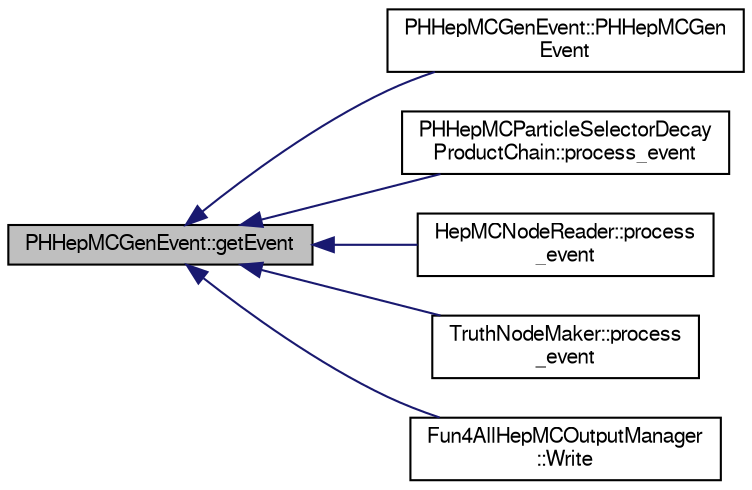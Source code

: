 digraph "PHHepMCGenEvent::getEvent"
{
  bgcolor="transparent";
  edge [fontname="FreeSans",fontsize="10",labelfontname="FreeSans",labelfontsize="10"];
  node [fontname="FreeSans",fontsize="10",shape=record];
  rankdir="LR";
  Node1 [label="PHHepMCGenEvent::getEvent",height=0.2,width=0.4,color="black", fillcolor="grey75", style="filled" fontcolor="black"];
  Node1 -> Node2 [dir="back",color="midnightblue",fontsize="10",style="solid",fontname="FreeSans"];
  Node2 [label="PHHepMCGenEvent::PHHepMCGen\lEvent",height=0.2,width=0.4,color="black",URL="$d7/d7b/classPHHepMCGenEvent.html#a36e5ecd4ac93561c040315fa82651794"];
  Node1 -> Node3 [dir="back",color="midnightblue",fontsize="10",style="solid",fontname="FreeSans"];
  Node3 [label="PHHepMCParticleSelectorDecay\lProductChain::process_event",height=0.2,width=0.4,color="black",URL="$d5/d18/classPHHepMCParticleSelectorDecayProductChain.html#ac7d4d17ca5f6253a85332458a6ef0899"];
  Node1 -> Node4 [dir="back",color="midnightblue",fontsize="10",style="solid",fontname="FreeSans"];
  Node4 [label="HepMCNodeReader::process\l_event",height=0.2,width=0.4,color="black",URL="$db/d6c/classHepMCNodeReader.html#aa71e336f1ee6610de412c61a1de37470"];
  Node1 -> Node5 [dir="back",color="midnightblue",fontsize="10",style="solid",fontname="FreeSans"];
  Node5 [label="TruthNodeMaker::process\l_event",height=0.2,width=0.4,color="black",URL="$dd/d44/classTruthNodeMaker.html#a8796cc20f6e90d66179b114adc4d6397"];
  Node1 -> Node6 [dir="back",color="midnightblue",fontsize="10",style="solid",fontname="FreeSans"];
  Node6 [label="Fun4AllHepMCOutputManager\l::Write",height=0.2,width=0.4,color="black",URL="$d0/dec/classFun4AllHepMCOutputManager.html#a158e706026e7d2caf18b605afc50c046",tooltip="write starting from given node "];
}
